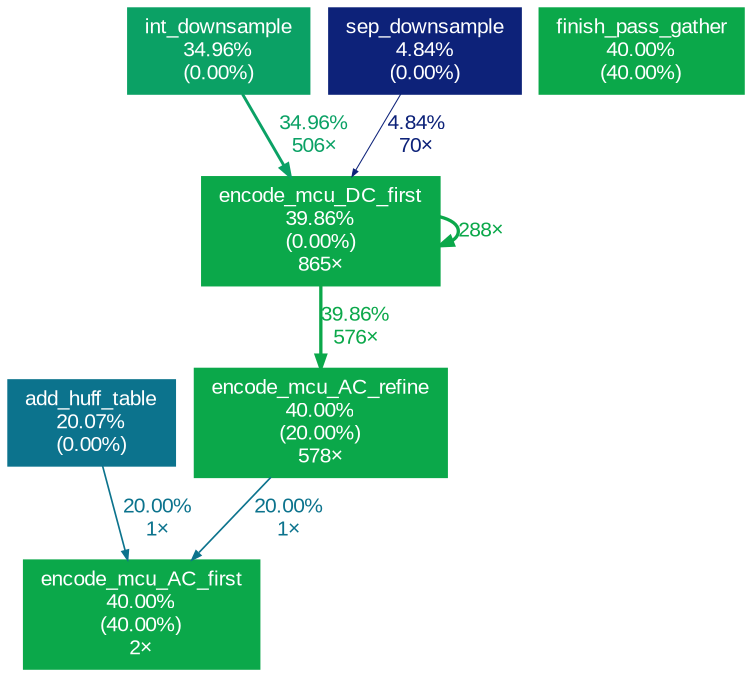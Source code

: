 digraph {
	graph [fontname=Arial, nodesep=0.125, ranksep=0.25];
	node [fontcolor=white, fontname=Arial, height=0, shape=box, style=filled, width=0];
	edge [fontname=Arial];
	1 [color="#0ba84a", fontcolor="#ffffff", fontsize="10.00", label="encode_mcu_AC_refine\n40.00%\n(20.00%)\n578×"];
	1 -> 2 [arrowsize="0.45", color="#0c738d", fontcolor="#0c738d", fontsize="10.00", label="20.00%\n1×", labeldistance="0.80", penwidth="0.80"];
	2 [color="#0ba84a", fontcolor="#ffffff", fontsize="10.00", label="encode_mcu_AC_first\n40.00%\n(40.00%)\n2×"];
	3 [color="#0ba84a", fontcolor="#ffffff", fontsize="10.00", label="finish_pass_gather\n40.00%\n(40.00%)"];
	4 [color="#0ba84a", fontcolor="#ffffff", fontsize="10.00", label="encode_mcu_DC_first\n39.86%\n(0.00%)\n865×"];
	4 -> 1 [arrowsize="0.63", color="#0ba84a", fontcolor="#0ba84a", fontsize="10.00", label="39.86%\n576×", labeldistance="1.59", penwidth="1.59"];
	4 -> 4 [arrowsize="0.63", color="#0ba84a", fontcolor="#0ba84a", fontsize="10.00", label="288×", labeldistance="1.59", penwidth="1.59"];
	5 [color="#0ba165", fontcolor="#ffffff", fontsize="10.00", label="int_downsample\n34.96%\n(0.00%)"];
	5 -> 4 [arrowsize="0.59", color="#0ba165", fontcolor="#0ba165", fontsize="10.00", label="34.96%\n506×", labeldistance="1.40", penwidth="1.40"];
	6 [color="#0c738d", fontcolor="#ffffff", fontsize="10.00", label="add_huff_table\n20.07%\n(0.00%)"];
	6 -> 2 [arrowsize="0.45", color="#0c738d", fontcolor="#0c738d", fontsize="10.00", label="20.00%\n1×", labeldistance="0.80", penwidth="0.80"];
	7 [color="#0d2279", fontcolor="#ffffff", fontsize="10.00", label="sep_downsample\n4.84%\n(0.00%)"];
	7 -> 4 [arrowsize="0.35", color="#0d2279", fontcolor="#0d2279", fontsize="10.00", label="4.84%\n70×", labeldistance="0.50", penwidth="0.50"];
}
